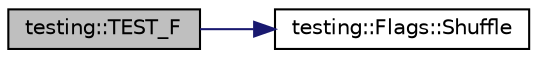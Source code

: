 digraph "testing::TEST_F"
{
  edge [fontname="Helvetica",fontsize="10",labelfontname="Helvetica",labelfontsize="10"];
  node [fontname="Helvetica",fontsize="10",shape=record];
  rankdir="LR";
  Node1709 [label="testing::TEST_F",height=0.2,width=0.4,color="black", fillcolor="grey75", style="filled", fontcolor="black"];
  Node1709 -> Node1710 [color="midnightblue",fontsize="10",style="solid",fontname="Helvetica"];
  Node1710 [label="testing::Flags::Shuffle",height=0.2,width=0.4,color="black", fillcolor="white", style="filled",URL="$da/d96/structtesting_1_1_flags.html#a19ddbbaed61bda44a1940333b7c5a469"];
}
